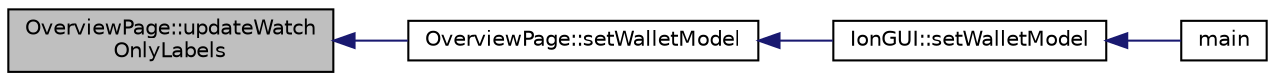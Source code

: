 digraph "OverviewPage::updateWatchOnlyLabels"
{
  edge [fontname="Helvetica",fontsize="10",labelfontname="Helvetica",labelfontsize="10"];
  node [fontname="Helvetica",fontsize="10",shape=record];
  rankdir="LR";
  Node954 [label="OverviewPage::updateWatch\lOnlyLabels",height=0.2,width=0.4,color="black", fillcolor="grey75", style="filled", fontcolor="black"];
  Node954 -> Node955 [dir="back",color="midnightblue",fontsize="10",style="solid",fontname="Helvetica"];
  Node955 [label="OverviewPage::setWalletModel",height=0.2,width=0.4,color="black", fillcolor="white", style="filled",URL="$d1/d91/class_overview_page.html#a2ed52a3a87e9c74fee38fa873c9bc71f"];
  Node955 -> Node956 [dir="back",color="midnightblue",fontsize="10",style="solid",fontname="Helvetica"];
  Node956 [label="IonGUI::setWalletModel",height=0.2,width=0.4,color="black", fillcolor="white", style="filled",URL="$dc/d0b/class_ion_g_u_i.html#a37f87db65498b036d387c705a749c45d",tooltip="Set the wallet model. "];
  Node956 -> Node957 [dir="back",color="midnightblue",fontsize="10",style="solid",fontname="Helvetica"];
  Node957 [label="main",height=0.2,width=0.4,color="black", fillcolor="white", style="filled",URL="$d5/d2d/ion_8cpp.html#a0ddf1224851353fc92bfbff6f499fa97"];
}
